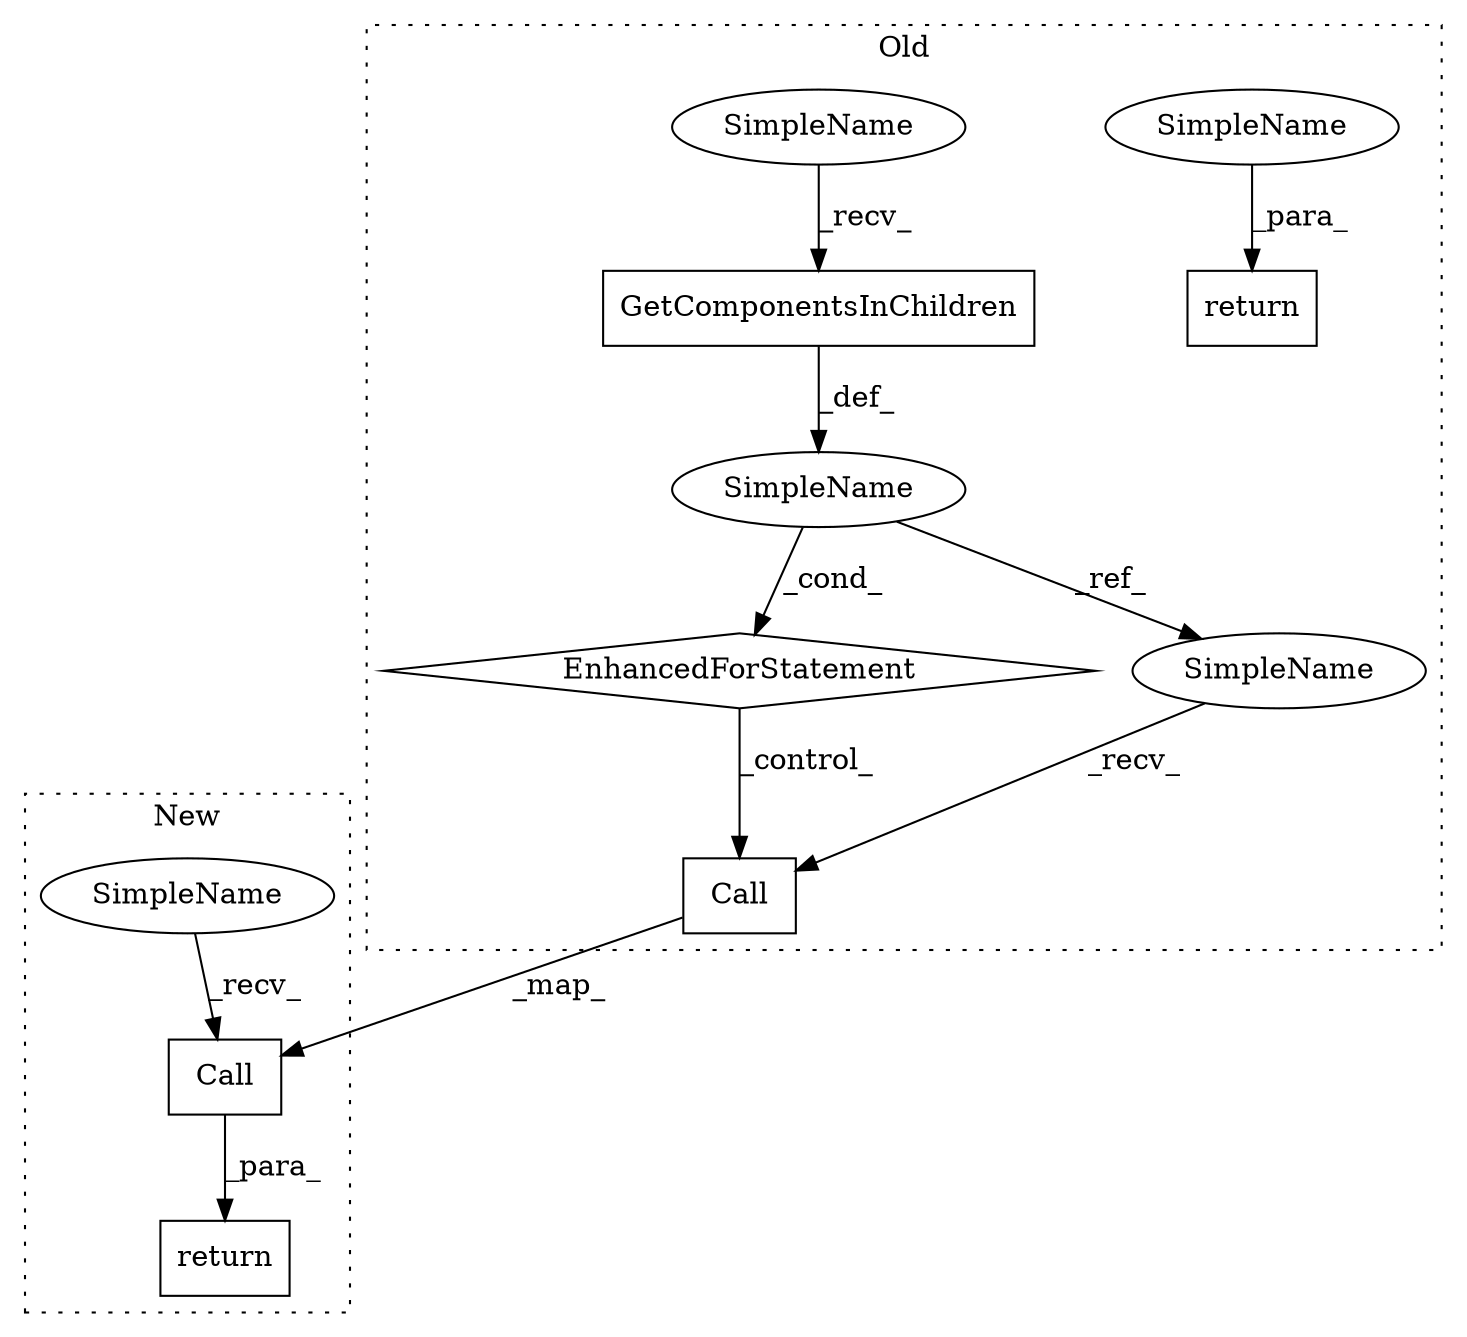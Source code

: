 digraph G {
subgraph cluster0 {
1 [label="Call" a="32" s="2228,2240" l="5,1" shape="box"];
3 [label="EnhancedForStatement" a="70" s="2115,2189" l="-2116,14" shape="diamond"];
4 [label="SimpleName" a="42" s="2128" l="6" shape="ellipse"];
5 [label="GetComponentsInChildren" a="32" s="2149" l="40" shape="box"];
6 [label="return" a="41" s="2269" l="7" shape="box"];
8 [label="SimpleName" a="42" s="2221" l="6" shape="ellipse"];
9 [label="SimpleName" a="42" s="2276" l="10" shape="ellipse"];
10 [label="SimpleName" a="42" s="2138" l="10" shape="ellipse"];
label = "Old";
style="dotted";
}
subgraph cluster1 {
2 [label="Call" a="32" s="2133,2145" l="5,1" shape="box"];
7 [label="return" a="41" s="2115" l="7" shape="box"];
11 [label="SimpleName" a="42" s="2122" l="10" shape="ellipse"];
label = "New";
style="dotted";
}
1 -> 2 [label="_map_"];
2 -> 7 [label="_para_"];
3 -> 1 [label="_control_"];
4 -> 3 [label="_cond_"];
4 -> 8 [label="_ref_"];
5 -> 4 [label="_def_"];
8 -> 1 [label="_recv_"];
9 -> 6 [label="_para_"];
10 -> 5 [label="_recv_"];
11 -> 2 [label="_recv_"];
}